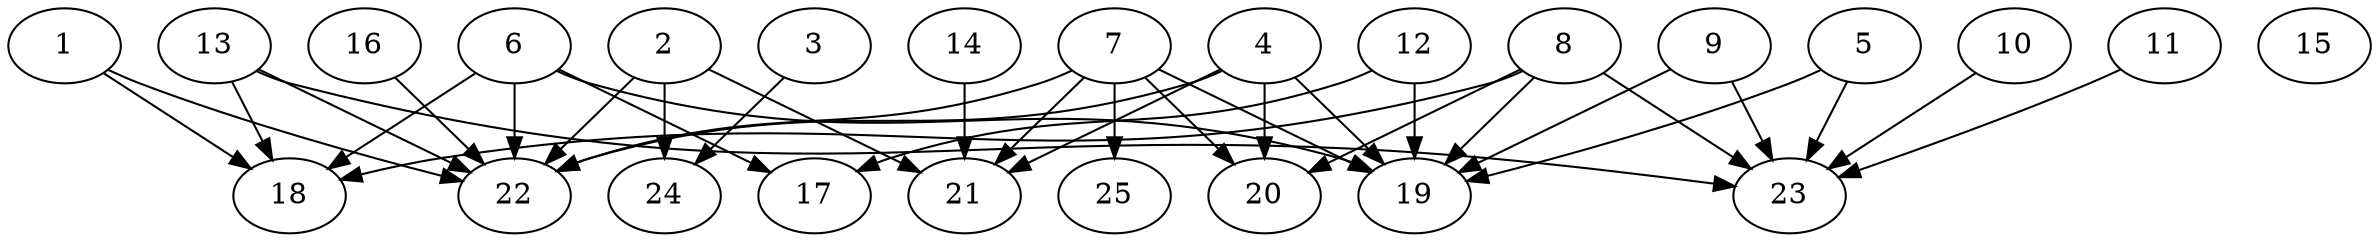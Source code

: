 // DAG automatically generated by daggen at Thu Oct  3 14:00:40 2019
// ./daggen --dot -n 25 --ccr 0.3 --fat 0.9 --regular 0.5 --density 0.6 --mindata 5242880 --maxdata 52428800 
digraph G {
  1 [size="93518507", alpha="0.13", expect_size="28055552"] 
  1 -> 18 [size ="28055552"]
  1 -> 22 [size ="28055552"]
  2 [size="163932160", alpha="0.10", expect_size="49179648"] 
  2 -> 21 [size ="49179648"]
  2 -> 22 [size ="49179648"]
  2 -> 24 [size ="49179648"]
  3 [size="81780053", alpha="0.03", expect_size="24534016"] 
  3 -> 24 [size ="24534016"]
  4 [size="124747093", alpha="0.02", expect_size="37424128"] 
  4 -> 19 [size ="37424128"]
  4 -> 20 [size ="37424128"]
  4 -> 21 [size ="37424128"]
  4 -> 22 [size ="37424128"]
  5 [size="84220587", alpha="0.13", expect_size="25266176"] 
  5 -> 19 [size ="25266176"]
  5 -> 23 [size ="25266176"]
  6 [size="112749227", alpha="0.18", expect_size="33824768"] 
  6 -> 17 [size ="33824768"]
  6 -> 18 [size ="33824768"]
  6 -> 19 [size ="33824768"]
  6 -> 22 [size ="33824768"]
  7 [size="74581333", alpha="0.05", expect_size="22374400"] 
  7 -> 19 [size ="22374400"]
  7 -> 20 [size ="22374400"]
  7 -> 21 [size ="22374400"]
  7 -> 22 [size ="22374400"]
  7 -> 25 [size ="22374400"]
  8 [size="55637333", alpha="0.12", expect_size="16691200"] 
  8 -> 18 [size ="16691200"]
  8 -> 19 [size ="16691200"]
  8 -> 20 [size ="16691200"]
  8 -> 23 [size ="16691200"]
  9 [size="93579947", alpha="0.19", expect_size="28073984"] 
  9 -> 19 [size ="28073984"]
  9 -> 23 [size ="28073984"]
  10 [size="156627627", alpha="0.08", expect_size="46988288"] 
  10 -> 23 [size ="46988288"]
  11 [size="106625707", alpha="0.00", expect_size="31987712"] 
  11 -> 23 [size ="31987712"]
  12 [size="52736000", alpha="0.03", expect_size="15820800"] 
  12 -> 17 [size ="15820800"]
  12 -> 19 [size ="15820800"]
  13 [size="130505387", alpha="0.03", expect_size="39151616"] 
  13 -> 18 [size ="39151616"]
  13 -> 22 [size ="39151616"]
  13 -> 23 [size ="39151616"]
  14 [size="154316800", alpha="0.15", expect_size="46295040"] 
  14 -> 21 [size ="46295040"]
  15 [size="169919147", alpha="0.11", expect_size="50975744"] 
  16 [size="111714987", alpha="0.20", expect_size="33514496"] 
  16 -> 22 [size ="33514496"]
  17 [size="96972800", alpha="0.07", expect_size="29091840"] 
  18 [size="135802880", alpha="0.13", expect_size="40740864"] 
  19 [size="72611840", alpha="0.15", expect_size="21783552"] 
  20 [size="64904533", alpha="0.09", expect_size="19471360"] 
  21 [size="126621013", alpha="0.12", expect_size="37986304"] 
  22 [size="127187627", alpha="0.13", expect_size="38156288"] 
  23 [size="152244907", alpha="0.03", expect_size="45673472"] 
  24 [size="20684800", alpha="0.07", expect_size="6205440"] 
  25 [size="140847787", alpha="0.18", expect_size="42254336"] 
}
